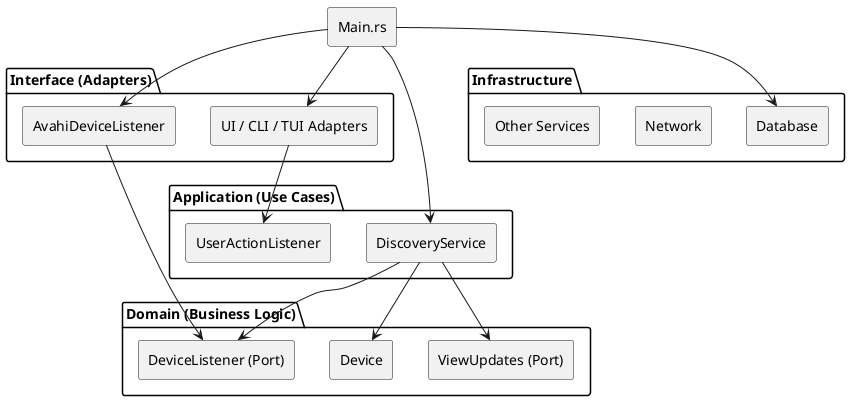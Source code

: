 @startuml
skinparam componentStyle rectangle

package "Interface (Adapters)" {
  [AvahiDeviceListener]
  [UI / CLI / TUI Adapters]
}

package "Application (Use Cases)" {
  [DiscoveryService]
  [UserActionListener]
}

package "Domain (Business Logic)" {
  [Device]
  [DeviceListener (Port)]
  [ViewUpdates (Port)]
}

package "Infrastructure" {
  [Database]
  [Network]
  [Other Services]
}

[Main.rs] --> [AvahiDeviceListener]
[Main.rs] --> [UI / CLI / TUI Adapters]
[Main.rs] --> [DiscoveryService]
[Main.rs] --> [Database]

[AvahiDeviceListener] --> [DeviceListener (Port)]
[UI / CLI / TUI Adapters] --> [UserActionListener]
[DiscoveryService] --> [Device]
[DiscoveryService] --> [ViewUpdates (Port)]
[DiscoveryService] --> [DeviceListener (Port)]

@enduml